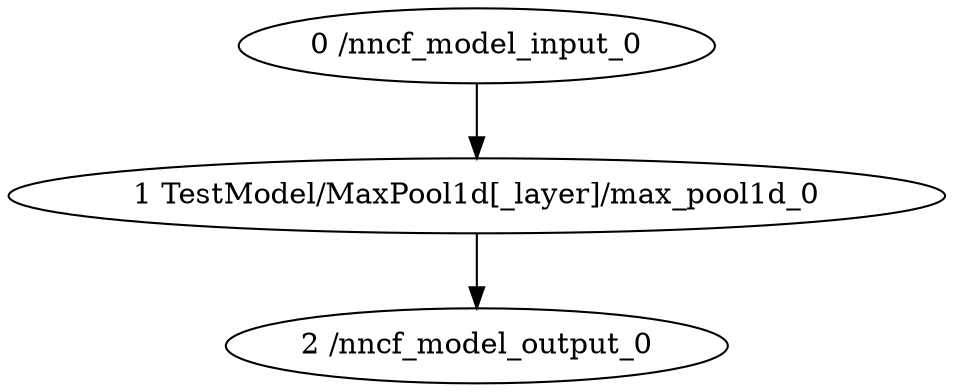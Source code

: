 strict digraph  {
"0 /nncf_model_input_0" [id=0, type=nncf_model_input];
"1 TestModel/MaxPool1d[_layer]/max_pool1d_0" [id=1, type=max_pool1d];
"2 /nncf_model_output_0" [id=2, type=nncf_model_output];
"0 /nncf_model_input_0" -> "1 TestModel/MaxPool1d[_layer]/max_pool1d_0";
"1 TestModel/MaxPool1d[_layer]/max_pool1d_0" -> "2 /nncf_model_output_0";
}
